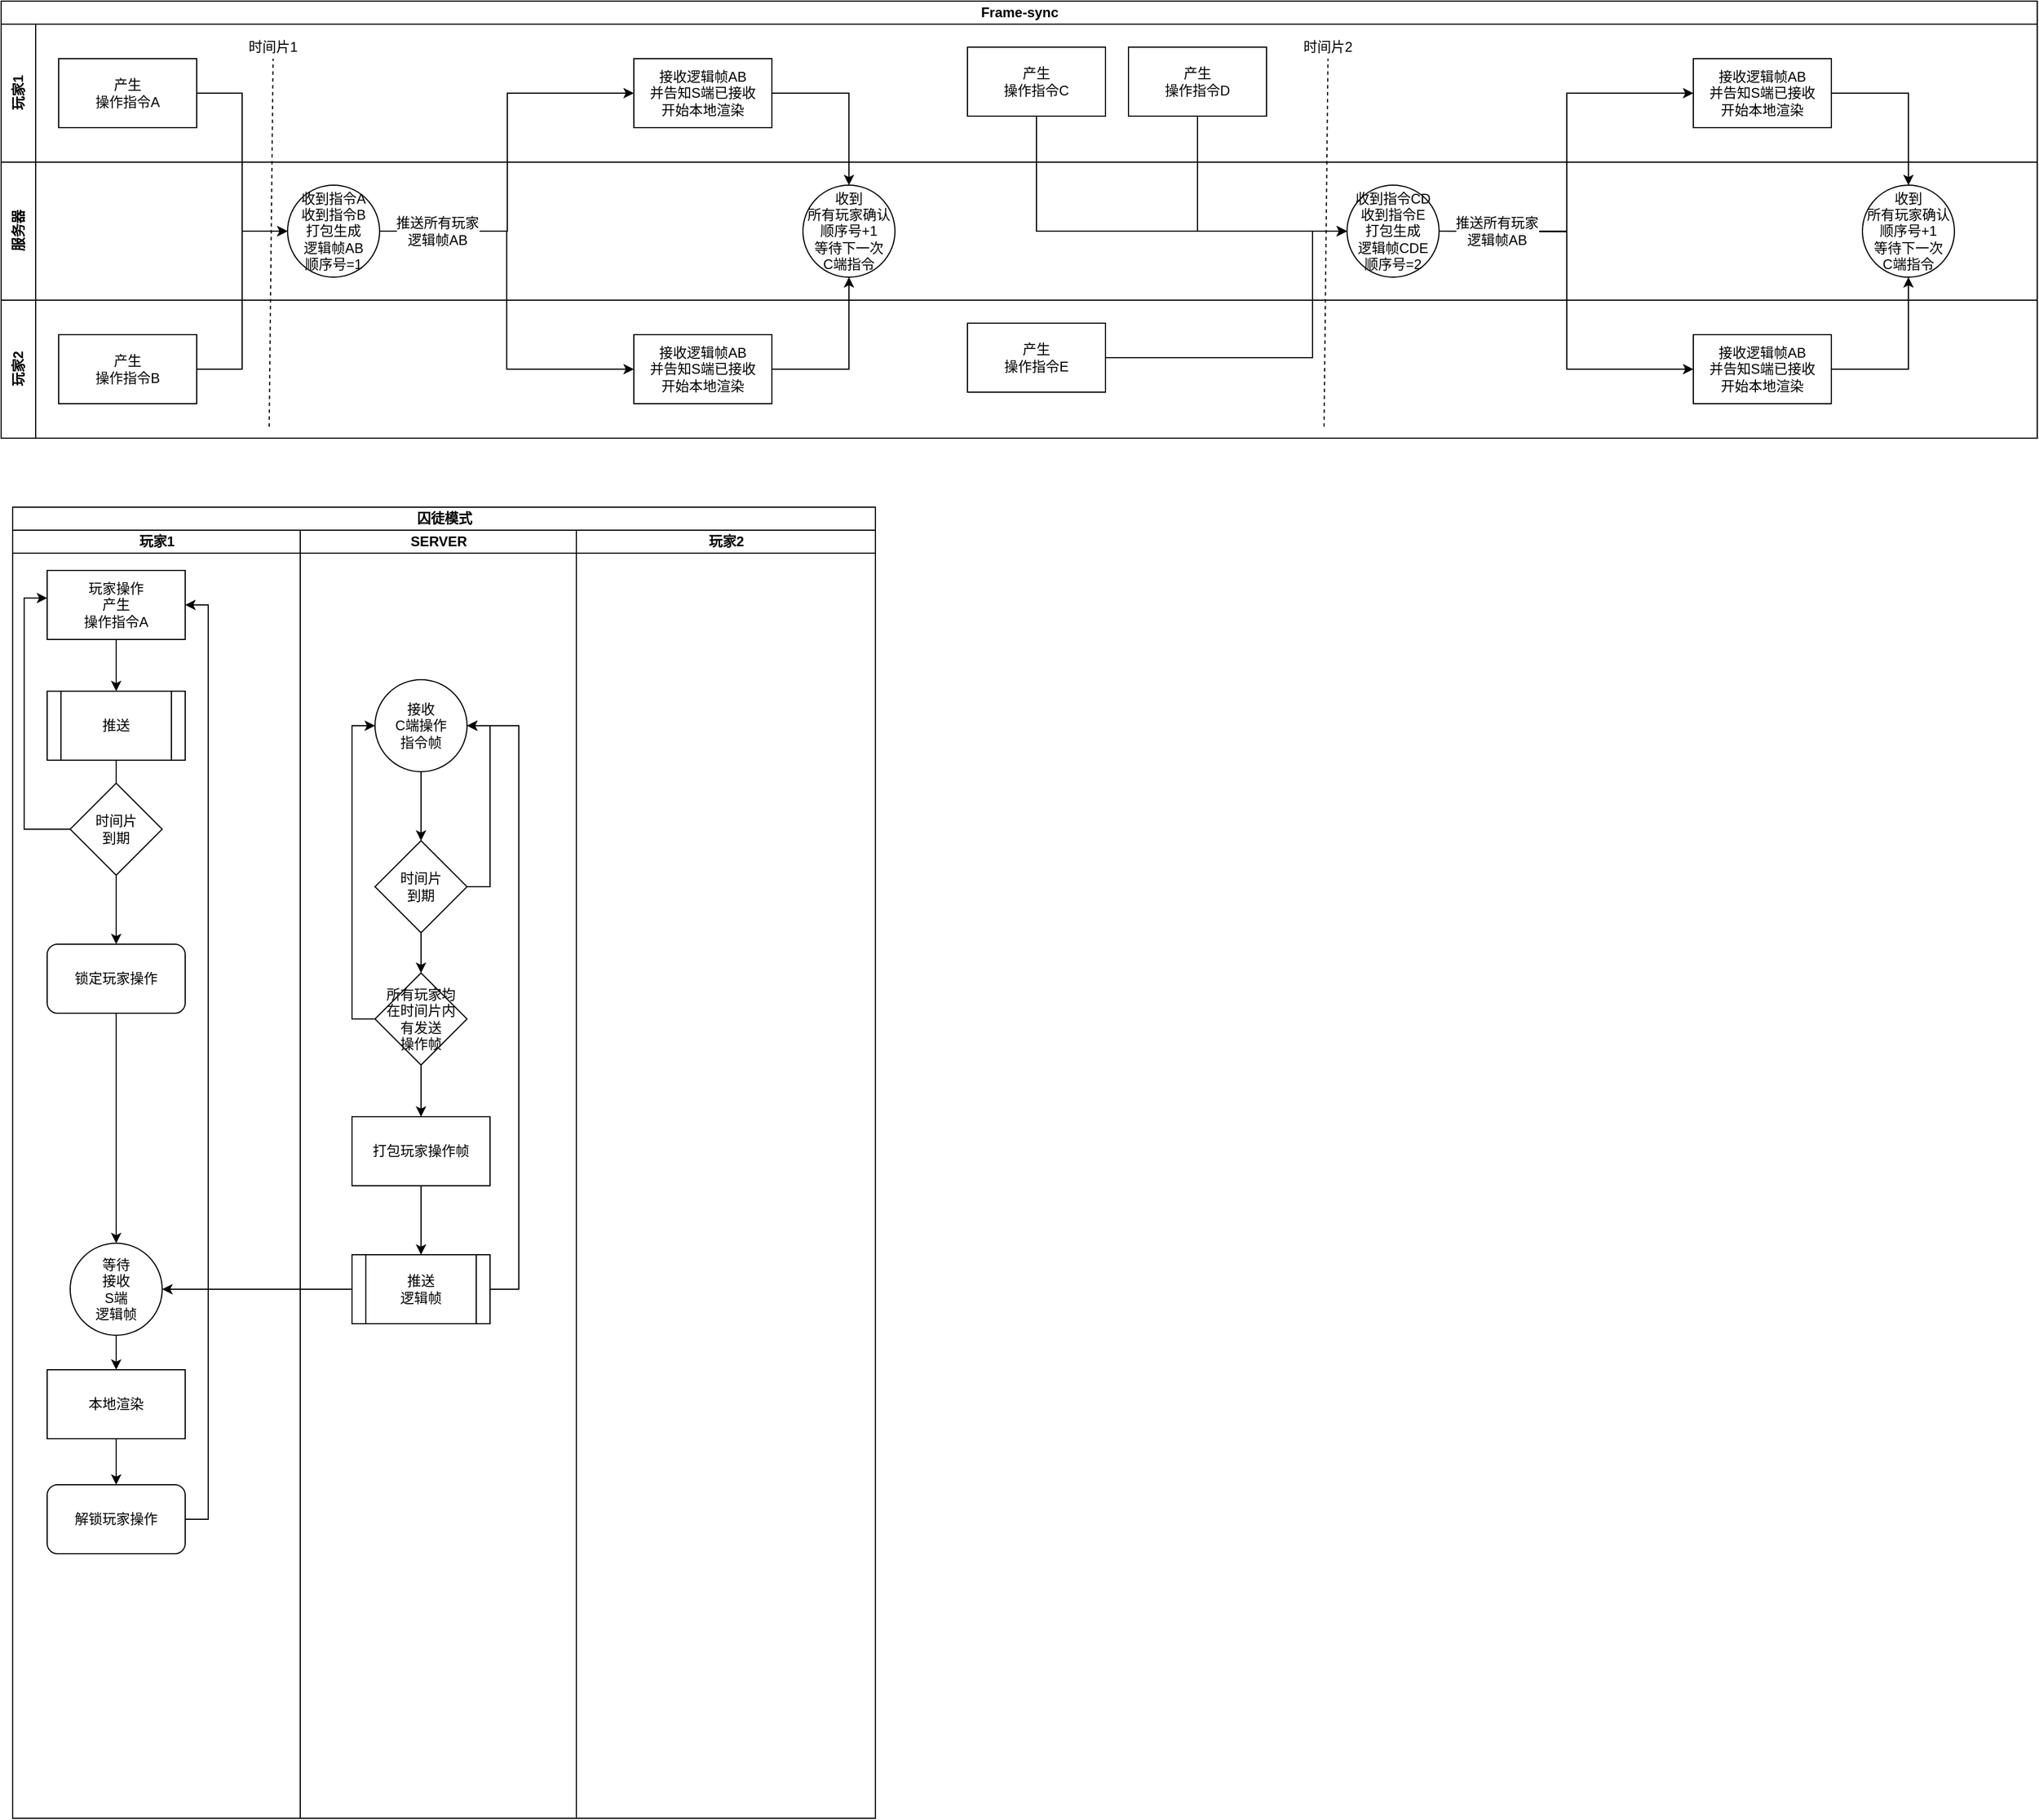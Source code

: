 <mxfile version="14.7.3" type="github">
  <diagram id="-5-jdhdnzxWbleS5DXfY" name="Page-1">
    <mxGraphModel dx="1426" dy="704" grid="1" gridSize="10" guides="1" tooltips="1" connect="1" arrows="1" fold="1" page="1" pageScale="1" pageWidth="827" pageHeight="1169" math="0" shadow="0">
      <root>
        <mxCell id="0" />
        <mxCell id="1" parent="0" />
        <mxCell id="7hrJLlgsWt-9u6O5V6BG-1" value="Frame-sync" style="swimlane;html=1;childLayout=stackLayout;resizeParent=1;resizeParentMax=0;horizontal=1;startSize=20;horizontalStack=0;" parent="1" vertex="1">
          <mxGeometry x="180" y="60" width="1770" height="380" as="geometry" />
        </mxCell>
        <mxCell id="7hrJLlgsWt-9u6O5V6BG-2" value="玩家1" style="swimlane;html=1;startSize=30;horizontal=0;" parent="7hrJLlgsWt-9u6O5V6BG-1" vertex="1">
          <mxGeometry y="20" width="1770" height="120" as="geometry" />
        </mxCell>
        <mxCell id="7hrJLlgsWt-9u6O5V6BG-5" value="产生&lt;br&gt;操作指令A" style="rounded=0;whiteSpace=wrap;html=1;" parent="7hrJLlgsWt-9u6O5V6BG-2" vertex="1">
          <mxGeometry x="50" y="30" width="120" height="60" as="geometry" />
        </mxCell>
        <mxCell id="7hrJLlgsWt-9u6O5V6BG-11" value="接收逻辑帧AB&lt;br&gt;并告知S端已接收&lt;br&gt;开始本地渲染" style="rounded=0;whiteSpace=wrap;html=1;" parent="7hrJLlgsWt-9u6O5V6BG-2" vertex="1">
          <mxGeometry x="550" y="30" width="120" height="60" as="geometry" />
        </mxCell>
        <mxCell id="YzlM53vTQGtiB-58P6q3-10" value="产生&lt;br&gt;操作指令C" style="rounded=0;whiteSpace=wrap;html=1;" vertex="1" parent="7hrJLlgsWt-9u6O5V6BG-2">
          <mxGeometry x="840" y="20" width="120" height="60" as="geometry" />
        </mxCell>
        <mxCell id="YzlM53vTQGtiB-58P6q3-11" value="产生&lt;br&gt;操作指令D" style="rounded=0;whiteSpace=wrap;html=1;" vertex="1" parent="7hrJLlgsWt-9u6O5V6BG-2">
          <mxGeometry x="980" y="20" width="120" height="60" as="geometry" />
        </mxCell>
        <mxCell id="YzlM53vTQGtiB-58P6q3-26" value="" style="endArrow=none;dashed=1;html=1;" edge="1" parent="7hrJLlgsWt-9u6O5V6BG-2" target="YzlM53vTQGtiB-58P6q3-28">
          <mxGeometry width="50" height="50" relative="1" as="geometry">
            <mxPoint x="233" y="350" as="sourcePoint" />
            <mxPoint x="233" y="20" as="targetPoint" />
          </mxGeometry>
        </mxCell>
        <mxCell id="YzlM53vTQGtiB-58P6q3-28" value="时间片1" style="text;html=1;strokeColor=none;fillColor=none;align=center;verticalAlign=middle;whiteSpace=wrap;rounded=0;" vertex="1" parent="7hrJLlgsWt-9u6O5V6BG-2">
          <mxGeometry x="213" y="10" width="47" height="20" as="geometry" />
        </mxCell>
        <mxCell id="YzlM53vTQGtiB-58P6q3-30" value="" style="endArrow=none;dashed=1;html=1;" edge="1" parent="7hrJLlgsWt-9u6O5V6BG-2" target="YzlM53vTQGtiB-58P6q3-31">
          <mxGeometry width="50" height="50" relative="1" as="geometry">
            <mxPoint x="1150" y="350" as="sourcePoint" />
            <mxPoint x="970" y="-60" as="targetPoint" />
          </mxGeometry>
        </mxCell>
        <mxCell id="YzlM53vTQGtiB-58P6q3-31" value="时间片2" style="text;html=1;strokeColor=none;fillColor=none;align=center;verticalAlign=middle;whiteSpace=wrap;rounded=0;" vertex="1" parent="7hrJLlgsWt-9u6O5V6BG-2">
          <mxGeometry x="1130" y="10" width="47" height="20" as="geometry" />
        </mxCell>
        <mxCell id="7hrJLlgsWt-9u6O5V6BG-3" value="服务器" style="swimlane;html=1;startSize=30;horizontal=0;" parent="7hrJLlgsWt-9u6O5V6BG-1" vertex="1">
          <mxGeometry y="140" width="1770" height="120" as="geometry" />
        </mxCell>
        <mxCell id="7hrJLlgsWt-9u6O5V6BG-7" value="收到指令A&lt;br&gt;收到指令B&lt;br&gt;打包生成&lt;br&gt;逻辑帧AB&lt;br&gt;顺序号=1" style="ellipse;whiteSpace=wrap;html=1;aspect=fixed;" parent="7hrJLlgsWt-9u6O5V6BG-3" vertex="1">
          <mxGeometry x="249" y="20" width="80" height="80" as="geometry" />
        </mxCell>
        <mxCell id="AFSrom-hQQR1lpxEIdzh-1" value="收到&lt;br&gt;所有玩家确认&lt;br&gt;顺序号+1&lt;br&gt;等待下一次&lt;br&gt;C端指令" style="ellipse;whiteSpace=wrap;html=1;aspect=fixed;" parent="7hrJLlgsWt-9u6O5V6BG-3" vertex="1">
          <mxGeometry x="697" y="20" width="80" height="80" as="geometry" />
        </mxCell>
        <mxCell id="YzlM53vTQGtiB-58P6q3-13" value="收到指令CD&lt;br&gt;收到指令E&lt;br&gt;打包生成&lt;br&gt;逻辑帧CDE&lt;br&gt;顺序号=2" style="ellipse;whiteSpace=wrap;html=1;aspect=fixed;" vertex="1" parent="7hrJLlgsWt-9u6O5V6BG-3">
          <mxGeometry x="1170" y="20" width="80" height="80" as="geometry" />
        </mxCell>
        <mxCell id="7hrJLlgsWt-9u6O5V6BG-4" value="玩家2" style="swimlane;html=1;startSize=30;horizontal=0;" parent="7hrJLlgsWt-9u6O5V6BG-1" vertex="1">
          <mxGeometry y="260" width="1770" height="120" as="geometry" />
        </mxCell>
        <mxCell id="7hrJLlgsWt-9u6O5V6BG-6" value="产生&lt;br&gt;操作指令B" style="rounded=0;whiteSpace=wrap;html=1;" parent="7hrJLlgsWt-9u6O5V6BG-4" vertex="1">
          <mxGeometry x="50" y="30" width="120" height="60" as="geometry" />
        </mxCell>
        <mxCell id="7hrJLlgsWt-9u6O5V6BG-12" value="接收逻辑帧AB&lt;br&gt;并告知S端已接收&lt;br&gt;开始本地渲染" style="rounded=0;whiteSpace=wrap;html=1;" parent="7hrJLlgsWt-9u6O5V6BG-4" vertex="1">
          <mxGeometry x="550" y="30" width="120" height="60" as="geometry" />
        </mxCell>
        <mxCell id="YzlM53vTQGtiB-58P6q3-12" value="产生&lt;br&gt;操作指令E" style="rounded=0;whiteSpace=wrap;html=1;" vertex="1" parent="7hrJLlgsWt-9u6O5V6BG-4">
          <mxGeometry x="840" y="20" width="120" height="60" as="geometry" />
        </mxCell>
        <mxCell id="7hrJLlgsWt-9u6O5V6BG-8" style="edgeStyle=orthogonalEdgeStyle;rounded=0;orthogonalLoop=1;jettySize=auto;html=1;entryX=0;entryY=0.5;entryDx=0;entryDy=0;" parent="7hrJLlgsWt-9u6O5V6BG-1" source="7hrJLlgsWt-9u6O5V6BG-5" target="7hrJLlgsWt-9u6O5V6BG-7" edge="1">
          <mxGeometry relative="1" as="geometry" />
        </mxCell>
        <mxCell id="7hrJLlgsWt-9u6O5V6BG-9" style="edgeStyle=orthogonalEdgeStyle;rounded=0;orthogonalLoop=1;jettySize=auto;html=1;entryX=0;entryY=0.5;entryDx=0;entryDy=0;" parent="7hrJLlgsWt-9u6O5V6BG-1" source="7hrJLlgsWt-9u6O5V6BG-6" target="7hrJLlgsWt-9u6O5V6BG-7" edge="1">
          <mxGeometry relative="1" as="geometry" />
        </mxCell>
        <mxCell id="7hrJLlgsWt-9u6O5V6BG-13" style="edgeStyle=orthogonalEdgeStyle;rounded=0;orthogonalLoop=1;jettySize=auto;html=1;entryX=0;entryY=0.5;entryDx=0;entryDy=0;exitX=1;exitY=0.5;exitDx=0;exitDy=0;" parent="7hrJLlgsWt-9u6O5V6BG-1" source="7hrJLlgsWt-9u6O5V6BG-7" target="7hrJLlgsWt-9u6O5V6BG-11" edge="1">
          <mxGeometry relative="1" as="geometry">
            <mxPoint x="479" y="200" as="sourcePoint" />
            <Array as="points">
              <mxPoint x="440" y="200" />
              <mxPoint x="440" y="80" />
            </Array>
          </mxGeometry>
        </mxCell>
        <mxCell id="7hrJLlgsWt-9u6O5V6BG-14" style="edgeStyle=orthogonalEdgeStyle;rounded=0;orthogonalLoop=1;jettySize=auto;html=1;entryX=0;entryY=0.5;entryDx=0;entryDy=0;exitX=1;exitY=0.5;exitDx=0;exitDy=0;" parent="7hrJLlgsWt-9u6O5V6BG-1" source="7hrJLlgsWt-9u6O5V6BG-7" target="7hrJLlgsWt-9u6O5V6BG-12" edge="1">
          <mxGeometry relative="1" as="geometry">
            <mxPoint x="479" y="200" as="sourcePoint" />
          </mxGeometry>
        </mxCell>
        <mxCell id="AFSrom-hQQR1lpxEIdzh-46" value="&lt;span style=&quot;font-size: 12px ; background-color: rgb(248 , 249 , 250)&quot;&gt;推送所有玩家&lt;/span&gt;&lt;br style=&quot;font-size: 12px ; background-color: rgb(248 , 249 , 250)&quot;&gt;&lt;span style=&quot;font-size: 12px ; background-color: rgb(248 , 249 , 250)&quot;&gt;逻辑帧AB&lt;/span&gt;" style="edgeLabel;html=1;align=center;verticalAlign=middle;resizable=0;points=[];" parent="7hrJLlgsWt-9u6O5V6BG-14" vertex="1" connectable="0">
          <mxGeometry x="-0.707" relative="1" as="geometry">
            <mxPoint as="offset" />
          </mxGeometry>
        </mxCell>
        <mxCell id="AFSrom-hQQR1lpxEIdzh-2" style="edgeStyle=orthogonalEdgeStyle;rounded=0;orthogonalLoop=1;jettySize=auto;html=1;" parent="7hrJLlgsWt-9u6O5V6BG-1" source="7hrJLlgsWt-9u6O5V6BG-11" target="AFSrom-hQQR1lpxEIdzh-1" edge="1">
          <mxGeometry relative="1" as="geometry" />
        </mxCell>
        <mxCell id="AFSrom-hQQR1lpxEIdzh-3" style="edgeStyle=orthogonalEdgeStyle;rounded=0;orthogonalLoop=1;jettySize=auto;html=1;entryX=0.5;entryY=1;entryDx=0;entryDy=0;" parent="7hrJLlgsWt-9u6O5V6BG-1" source="7hrJLlgsWt-9u6O5V6BG-12" target="AFSrom-hQQR1lpxEIdzh-1" edge="1">
          <mxGeometry relative="1" as="geometry" />
        </mxCell>
        <mxCell id="YzlM53vTQGtiB-58P6q3-14" style="edgeStyle=orthogonalEdgeStyle;rounded=0;orthogonalLoop=1;jettySize=auto;html=1;entryX=0;entryY=0.5;entryDx=0;entryDy=0;" edge="1" parent="7hrJLlgsWt-9u6O5V6BG-1" source="YzlM53vTQGtiB-58P6q3-11" target="YzlM53vTQGtiB-58P6q3-13">
          <mxGeometry relative="1" as="geometry">
            <Array as="points">
              <mxPoint x="1040" y="200" />
            </Array>
          </mxGeometry>
        </mxCell>
        <mxCell id="YzlM53vTQGtiB-58P6q3-15" style="edgeStyle=orthogonalEdgeStyle;rounded=0;orthogonalLoop=1;jettySize=auto;html=1;entryX=0;entryY=0.5;entryDx=0;entryDy=0;" edge="1" parent="7hrJLlgsWt-9u6O5V6BG-1" source="YzlM53vTQGtiB-58P6q3-10" target="YzlM53vTQGtiB-58P6q3-13">
          <mxGeometry relative="1" as="geometry">
            <Array as="points">
              <mxPoint x="900" y="200" />
            </Array>
          </mxGeometry>
        </mxCell>
        <mxCell id="YzlM53vTQGtiB-58P6q3-16" style="edgeStyle=orthogonalEdgeStyle;rounded=0;orthogonalLoop=1;jettySize=auto;html=1;entryX=0;entryY=0.5;entryDx=0;entryDy=0;" edge="1" parent="7hrJLlgsWt-9u6O5V6BG-1" source="YzlM53vTQGtiB-58P6q3-12" target="YzlM53vTQGtiB-58P6q3-13">
          <mxGeometry relative="1" as="geometry">
            <Array as="points">
              <mxPoint x="1140" y="310" />
              <mxPoint x="1140" y="200" />
            </Array>
          </mxGeometry>
        </mxCell>
        <mxCell id="YzlM53vTQGtiB-58P6q3-18" value="接收逻辑帧AB&lt;br&gt;并告知S端已接收&lt;br&gt;开始本地渲染" style="rounded=0;whiteSpace=wrap;html=1;" vertex="1" parent="1">
          <mxGeometry x="1651" y="110" width="120" height="60" as="geometry" />
        </mxCell>
        <mxCell id="YzlM53vTQGtiB-58P6q3-19" value="收到&lt;br&gt;所有玩家确认&lt;br&gt;顺序号+1&lt;br&gt;等待下一次&lt;br&gt;C端指令" style="ellipse;whiteSpace=wrap;html=1;aspect=fixed;" vertex="1" parent="1">
          <mxGeometry x="1798" y="220" width="80" height="80" as="geometry" />
        </mxCell>
        <mxCell id="YzlM53vTQGtiB-58P6q3-20" value="接收逻辑帧AB&lt;br&gt;并告知S端已接收&lt;br&gt;开始本地渲染" style="rounded=0;whiteSpace=wrap;html=1;" vertex="1" parent="1">
          <mxGeometry x="1651" y="350" width="120" height="60" as="geometry" />
        </mxCell>
        <mxCell id="YzlM53vTQGtiB-58P6q3-21" style="edgeStyle=orthogonalEdgeStyle;rounded=0;orthogonalLoop=1;jettySize=auto;html=1;entryX=0;entryY=0.5;entryDx=0;entryDy=0;exitX=1;exitY=0.5;exitDx=0;exitDy=0;" edge="1" parent="1" target="YzlM53vTQGtiB-58P6q3-18">
          <mxGeometry relative="1" as="geometry">
            <mxPoint x="1430" y="260" as="sourcePoint" />
            <Array as="points">
              <mxPoint x="1541" y="260" />
              <mxPoint x="1541" y="140" />
            </Array>
          </mxGeometry>
        </mxCell>
        <mxCell id="YzlM53vTQGtiB-58P6q3-22" style="edgeStyle=orthogonalEdgeStyle;rounded=0;orthogonalLoop=1;jettySize=auto;html=1;entryX=0;entryY=0.5;entryDx=0;entryDy=0;exitX=1;exitY=0.5;exitDx=0;exitDy=0;" edge="1" parent="1" target="YzlM53vTQGtiB-58P6q3-20">
          <mxGeometry relative="1" as="geometry">
            <mxPoint x="1430" y="260" as="sourcePoint" />
          </mxGeometry>
        </mxCell>
        <mxCell id="YzlM53vTQGtiB-58P6q3-23" value="&lt;span style=&quot;font-size: 12px ; background-color: rgb(248 , 249 , 250)&quot;&gt;推送所有玩家&lt;/span&gt;&lt;br style=&quot;font-size: 12px ; background-color: rgb(248 , 249 , 250)&quot;&gt;&lt;span style=&quot;font-size: 12px ; background-color: rgb(248 , 249 , 250)&quot;&gt;逻辑帧AB&lt;/span&gt;" style="edgeLabel;html=1;align=center;verticalAlign=middle;resizable=0;points=[];" vertex="1" connectable="0" parent="YzlM53vTQGtiB-58P6q3-22">
          <mxGeometry x="-0.707" relative="1" as="geometry">
            <mxPoint as="offset" />
          </mxGeometry>
        </mxCell>
        <mxCell id="YzlM53vTQGtiB-58P6q3-24" style="edgeStyle=orthogonalEdgeStyle;rounded=0;orthogonalLoop=1;jettySize=auto;html=1;" edge="1" parent="1" source="YzlM53vTQGtiB-58P6q3-18" target="YzlM53vTQGtiB-58P6q3-19">
          <mxGeometry relative="1" as="geometry" />
        </mxCell>
        <mxCell id="YzlM53vTQGtiB-58P6q3-25" style="edgeStyle=orthogonalEdgeStyle;rounded=0;orthogonalLoop=1;jettySize=auto;html=1;entryX=0.5;entryY=1;entryDx=0;entryDy=0;" edge="1" parent="1" source="YzlM53vTQGtiB-58P6q3-20" target="YzlM53vTQGtiB-58P6q3-19">
          <mxGeometry relative="1" as="geometry" />
        </mxCell>
        <mxCell id="YzlM53vTQGtiB-58P6q3-32" value="囚徒模式" style="swimlane;html=1;childLayout=stackLayout;resizeParent=1;resizeParentMax=0;startSize=20;" vertex="1" parent="1">
          <mxGeometry x="190" y="500" width="750" height="1140" as="geometry" />
        </mxCell>
        <mxCell id="YzlM53vTQGtiB-58P6q3-33" value="玩家1" style="swimlane;html=1;startSize=20;" vertex="1" parent="YzlM53vTQGtiB-58P6q3-32">
          <mxGeometry y="20" width="250" height="1120" as="geometry" />
        </mxCell>
        <mxCell id="YzlM53vTQGtiB-58P6q3-53" style="edgeStyle=orthogonalEdgeStyle;rounded=0;orthogonalLoop=1;jettySize=auto;html=1;" edge="1" parent="YzlM53vTQGtiB-58P6q3-33" source="YzlM53vTQGtiB-58P6q3-37" target="YzlM53vTQGtiB-58P6q3-52">
          <mxGeometry relative="1" as="geometry" />
        </mxCell>
        <mxCell id="YzlM53vTQGtiB-58P6q3-37" value="玩家操作&lt;br&gt;产生&lt;br&gt;操作指令A" style="rounded=0;whiteSpace=wrap;html=1;" vertex="1" parent="YzlM53vTQGtiB-58P6q3-33">
          <mxGeometry x="30" y="35" width="120" height="60" as="geometry" />
        </mxCell>
        <mxCell id="YzlM53vTQGtiB-58P6q3-56" style="edgeStyle=orthogonalEdgeStyle;rounded=0;orthogonalLoop=1;jettySize=auto;html=1;" edge="1" parent="YzlM53vTQGtiB-58P6q3-33" source="YzlM53vTQGtiB-58P6q3-42" target="YzlM53vTQGtiB-58P6q3-43">
          <mxGeometry relative="1" as="geometry" />
        </mxCell>
        <mxCell id="YzlM53vTQGtiB-58P6q3-42" value="锁定玩家操作" style="rounded=1;whiteSpace=wrap;html=1;" vertex="1" parent="YzlM53vTQGtiB-58P6q3-33">
          <mxGeometry x="30" y="360" width="120" height="60" as="geometry" />
        </mxCell>
        <mxCell id="YzlM53vTQGtiB-58P6q3-82" style="edgeStyle=orthogonalEdgeStyle;rounded=0;orthogonalLoop=1;jettySize=auto;html=1;" edge="1" parent="YzlM53vTQGtiB-58P6q3-33" source="YzlM53vTQGtiB-58P6q3-43" target="YzlM53vTQGtiB-58P6q3-49">
          <mxGeometry relative="1" as="geometry" />
        </mxCell>
        <mxCell id="YzlM53vTQGtiB-58P6q3-43" value="等待&lt;br&gt;接收&lt;br&gt;S端&lt;br&gt;逻辑帧" style="ellipse;whiteSpace=wrap;html=1;aspect=fixed;" vertex="1" parent="YzlM53vTQGtiB-58P6q3-33">
          <mxGeometry x="50" y="620" width="80" height="80" as="geometry" />
        </mxCell>
        <mxCell id="YzlM53vTQGtiB-58P6q3-81" style="edgeStyle=orthogonalEdgeStyle;rounded=0;orthogonalLoop=1;jettySize=auto;html=1;entryX=1;entryY=0.5;entryDx=0;entryDy=0;" edge="1" parent="YzlM53vTQGtiB-58P6q3-33" source="YzlM53vTQGtiB-58P6q3-47" target="YzlM53vTQGtiB-58P6q3-37">
          <mxGeometry relative="1" as="geometry">
            <Array as="points">
              <mxPoint x="170" y="860" />
              <mxPoint x="170" y="65" />
            </Array>
          </mxGeometry>
        </mxCell>
        <mxCell id="YzlM53vTQGtiB-58P6q3-47" value="解锁玩家操作" style="rounded=1;whiteSpace=wrap;html=1;" vertex="1" parent="YzlM53vTQGtiB-58P6q3-33">
          <mxGeometry x="30" y="830" width="120" height="60" as="geometry" />
        </mxCell>
        <mxCell id="YzlM53vTQGtiB-58P6q3-83" style="edgeStyle=orthogonalEdgeStyle;rounded=0;orthogonalLoop=1;jettySize=auto;html=1;" edge="1" parent="YzlM53vTQGtiB-58P6q3-33" source="YzlM53vTQGtiB-58P6q3-49" target="YzlM53vTQGtiB-58P6q3-47">
          <mxGeometry relative="1" as="geometry" />
        </mxCell>
        <mxCell id="YzlM53vTQGtiB-58P6q3-49" value="本地渲染" style="rounded=0;whiteSpace=wrap;html=1;" vertex="1" parent="YzlM53vTQGtiB-58P6q3-33">
          <mxGeometry x="30" y="730" width="120" height="60" as="geometry" />
        </mxCell>
        <mxCell id="YzlM53vTQGtiB-58P6q3-55" style="edgeStyle=orthogonalEdgeStyle;rounded=0;orthogonalLoop=1;jettySize=auto;html=1;entryX=0.5;entryY=0;entryDx=0;entryDy=0;" edge="1" parent="YzlM53vTQGtiB-58P6q3-33" source="YzlM53vTQGtiB-58P6q3-52" target="YzlM53vTQGtiB-58P6q3-42">
          <mxGeometry relative="1" as="geometry" />
        </mxCell>
        <mxCell id="YzlM53vTQGtiB-58P6q3-52" value="推送" style="shape=process;whiteSpace=wrap;html=1;backgroundOutline=1;" vertex="1" parent="YzlM53vTQGtiB-58P6q3-33">
          <mxGeometry x="30" y="140" width="120" height="60" as="geometry" />
        </mxCell>
        <mxCell id="YzlM53vTQGtiB-58P6q3-65" style="edgeStyle=orthogonalEdgeStyle;rounded=0;orthogonalLoop=1;jettySize=auto;html=1;entryX=0;entryY=0.4;entryDx=0;entryDy=0;entryPerimeter=0;" edge="1" parent="YzlM53vTQGtiB-58P6q3-33" source="YzlM53vTQGtiB-58P6q3-63" target="YzlM53vTQGtiB-58P6q3-37">
          <mxGeometry relative="1" as="geometry">
            <Array as="points">
              <mxPoint x="10" y="260" />
              <mxPoint x="10" y="59" />
            </Array>
          </mxGeometry>
        </mxCell>
        <mxCell id="YzlM53vTQGtiB-58P6q3-63" value="时间片&lt;br&gt;到期" style="rhombus;whiteSpace=wrap;html=1;" vertex="1" parent="YzlM53vTQGtiB-58P6q3-33">
          <mxGeometry x="50" y="220" width="80" height="80" as="geometry" />
        </mxCell>
        <mxCell id="YzlM53vTQGtiB-58P6q3-34" value="SERVER" style="swimlane;html=1;startSize=20;" vertex="1" parent="YzlM53vTQGtiB-58P6q3-32">
          <mxGeometry x="250" y="20" width="240" height="1120" as="geometry" />
        </mxCell>
        <mxCell id="YzlM53vTQGtiB-58P6q3-75" style="edgeStyle=orthogonalEdgeStyle;rounded=0;orthogonalLoop=1;jettySize=auto;html=1;entryX=0.5;entryY=0;entryDx=0;entryDy=0;" edge="1" parent="YzlM53vTQGtiB-58P6q3-34" source="YzlM53vTQGtiB-58P6q3-39" target="YzlM53vTQGtiB-58P6q3-66">
          <mxGeometry relative="1" as="geometry" />
        </mxCell>
        <mxCell id="YzlM53vTQGtiB-58P6q3-39" value="接收&lt;br&gt;C端操作&lt;br&gt;指令帧" style="ellipse;whiteSpace=wrap;html=1;aspect=fixed;" vertex="1" parent="YzlM53vTQGtiB-58P6q3-34">
          <mxGeometry x="65" y="130" width="80" height="80" as="geometry" />
        </mxCell>
        <mxCell id="YzlM53vTQGtiB-58P6q3-84" style="edgeStyle=orthogonalEdgeStyle;rounded=0;orthogonalLoop=1;jettySize=auto;html=1;entryX=1;entryY=0.5;entryDx=0;entryDy=0;" edge="1" parent="YzlM53vTQGtiB-58P6q3-34" source="YzlM53vTQGtiB-58P6q3-58" target="YzlM53vTQGtiB-58P6q3-39">
          <mxGeometry relative="1" as="geometry">
            <Array as="points">
              <mxPoint x="190" y="660" />
              <mxPoint x="190" y="170" />
            </Array>
          </mxGeometry>
        </mxCell>
        <mxCell id="YzlM53vTQGtiB-58P6q3-58" value="推送&lt;br&gt;逻辑帧" style="shape=process;whiteSpace=wrap;html=1;backgroundOutline=1;" vertex="1" parent="YzlM53vTQGtiB-58P6q3-34">
          <mxGeometry x="45" y="630" width="120" height="60" as="geometry" />
        </mxCell>
        <mxCell id="YzlM53vTQGtiB-58P6q3-61" value="打包玩家操作帧" style="rounded=0;whiteSpace=wrap;html=1;" vertex="1" parent="YzlM53vTQGtiB-58P6q3-34">
          <mxGeometry x="45" y="510" width="120" height="60" as="geometry" />
        </mxCell>
        <mxCell id="YzlM53vTQGtiB-58P6q3-74" style="edgeStyle=orthogonalEdgeStyle;rounded=0;orthogonalLoop=1;jettySize=auto;html=1;entryX=1;entryY=0.5;entryDx=0;entryDy=0;" edge="1" parent="YzlM53vTQGtiB-58P6q3-34" source="YzlM53vTQGtiB-58P6q3-66" target="YzlM53vTQGtiB-58P6q3-39">
          <mxGeometry relative="1" as="geometry">
            <Array as="points">
              <mxPoint x="165" y="310" />
              <mxPoint x="165" y="170" />
            </Array>
          </mxGeometry>
        </mxCell>
        <mxCell id="YzlM53vTQGtiB-58P6q3-76" style="edgeStyle=orthogonalEdgeStyle;rounded=0;orthogonalLoop=1;jettySize=auto;html=1;entryX=0.5;entryY=0;entryDx=0;entryDy=0;" edge="1" parent="YzlM53vTQGtiB-58P6q3-34" source="YzlM53vTQGtiB-58P6q3-66" target="YzlM53vTQGtiB-58P6q3-70">
          <mxGeometry relative="1" as="geometry" />
        </mxCell>
        <mxCell id="YzlM53vTQGtiB-58P6q3-66" value="时间片&lt;br&gt;到期" style="rhombus;whiteSpace=wrap;html=1;" vertex="1" parent="YzlM53vTQGtiB-58P6q3-34">
          <mxGeometry x="65" y="270" width="80" height="80" as="geometry" />
        </mxCell>
        <mxCell id="YzlM53vTQGtiB-58P6q3-72" style="edgeStyle=orthogonalEdgeStyle;rounded=0;orthogonalLoop=1;jettySize=auto;html=1;entryX=0;entryY=0.5;entryDx=0;entryDy=0;" edge="1" parent="YzlM53vTQGtiB-58P6q3-34" source="YzlM53vTQGtiB-58P6q3-70" target="YzlM53vTQGtiB-58P6q3-39">
          <mxGeometry relative="1" as="geometry">
            <Array as="points">
              <mxPoint x="45" y="425" />
              <mxPoint x="45" y="170" />
            </Array>
          </mxGeometry>
        </mxCell>
        <mxCell id="YzlM53vTQGtiB-58P6q3-77" style="edgeStyle=orthogonalEdgeStyle;rounded=0;orthogonalLoop=1;jettySize=auto;html=1;" edge="1" parent="YzlM53vTQGtiB-58P6q3-34" source="YzlM53vTQGtiB-58P6q3-70" target="YzlM53vTQGtiB-58P6q3-71">
          <mxGeometry relative="1" as="geometry" />
        </mxCell>
        <mxCell id="YzlM53vTQGtiB-58P6q3-70" value="所有玩家均&lt;br&gt;在时间片内&lt;br&gt;有发送&lt;br&gt;操作帧" style="rhombus;whiteSpace=wrap;html=1;" vertex="1" parent="YzlM53vTQGtiB-58P6q3-34">
          <mxGeometry x="65" y="385" width="80" height="80" as="geometry" />
        </mxCell>
        <mxCell id="YzlM53vTQGtiB-58P6q3-78" style="edgeStyle=orthogonalEdgeStyle;rounded=0;orthogonalLoop=1;jettySize=auto;html=1;entryX=0.5;entryY=0;entryDx=0;entryDy=0;" edge="1" parent="YzlM53vTQGtiB-58P6q3-34" source="YzlM53vTQGtiB-58P6q3-71" target="YzlM53vTQGtiB-58P6q3-58">
          <mxGeometry relative="1" as="geometry" />
        </mxCell>
        <mxCell id="YzlM53vTQGtiB-58P6q3-71" value="打包玩家操作帧" style="rounded=0;whiteSpace=wrap;html=1;" vertex="1" parent="YzlM53vTQGtiB-58P6q3-34">
          <mxGeometry x="45" y="510" width="120" height="60" as="geometry" />
        </mxCell>
        <mxCell id="YzlM53vTQGtiB-58P6q3-35" value="玩家2" style="swimlane;html=1;startSize=20;" vertex="1" parent="YzlM53vTQGtiB-58P6q3-32">
          <mxGeometry x="490" y="20" width="260" height="1120" as="geometry" />
        </mxCell>
        <mxCell id="YzlM53vTQGtiB-58P6q3-79" style="edgeStyle=orthogonalEdgeStyle;rounded=0;orthogonalLoop=1;jettySize=auto;html=1;entryX=1;entryY=0.5;entryDx=0;entryDy=0;" edge="1" parent="YzlM53vTQGtiB-58P6q3-32" source="YzlM53vTQGtiB-58P6q3-58" target="YzlM53vTQGtiB-58P6q3-43">
          <mxGeometry relative="1" as="geometry" />
        </mxCell>
      </root>
    </mxGraphModel>
  </diagram>
</mxfile>
